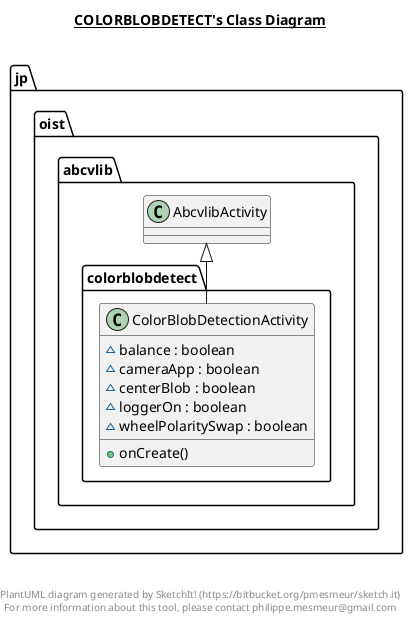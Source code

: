 @startuml

title __COLORBLOBDETECT's Class Diagram__\n

  namespace jp.oist.abcvlib.colorblobdetect {
    class jp.oist.abcvlib.colorblobdetect.ColorBlobDetectionActivity {
        ~ balance : boolean
        ~ cameraApp : boolean
        ~ centerBlob : boolean
        ~ loggerOn : boolean
        ~ wheelPolaritySwap : boolean
        + onCreate()
    }
  }
  

  jp.oist.abcvlib.colorblobdetect.ColorBlobDetectionActivity -up-|> jp.oist.abcvlib.AbcvlibActivity


right footer


PlantUML diagram generated by SketchIt! (https://bitbucket.org/pmesmeur/sketch.it)
For more information about this tool, please contact philippe.mesmeur@gmail.com
endfooter

@enduml
